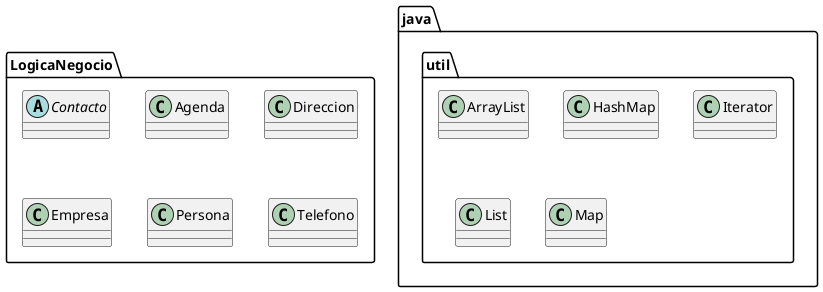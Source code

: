 @startuml
abstract class LogicaNegocio.Contacto
class LogicaNegocio.Agenda
class LogicaNegocio.Direccion
class LogicaNegocio.Empresa
class LogicaNegocio.Persona
class LogicaNegocio.Telefono
class java.util.ArrayList
class java.util.HashMap
class java.util.Iterator
class java.util.List
class java.util.Map
@enduml